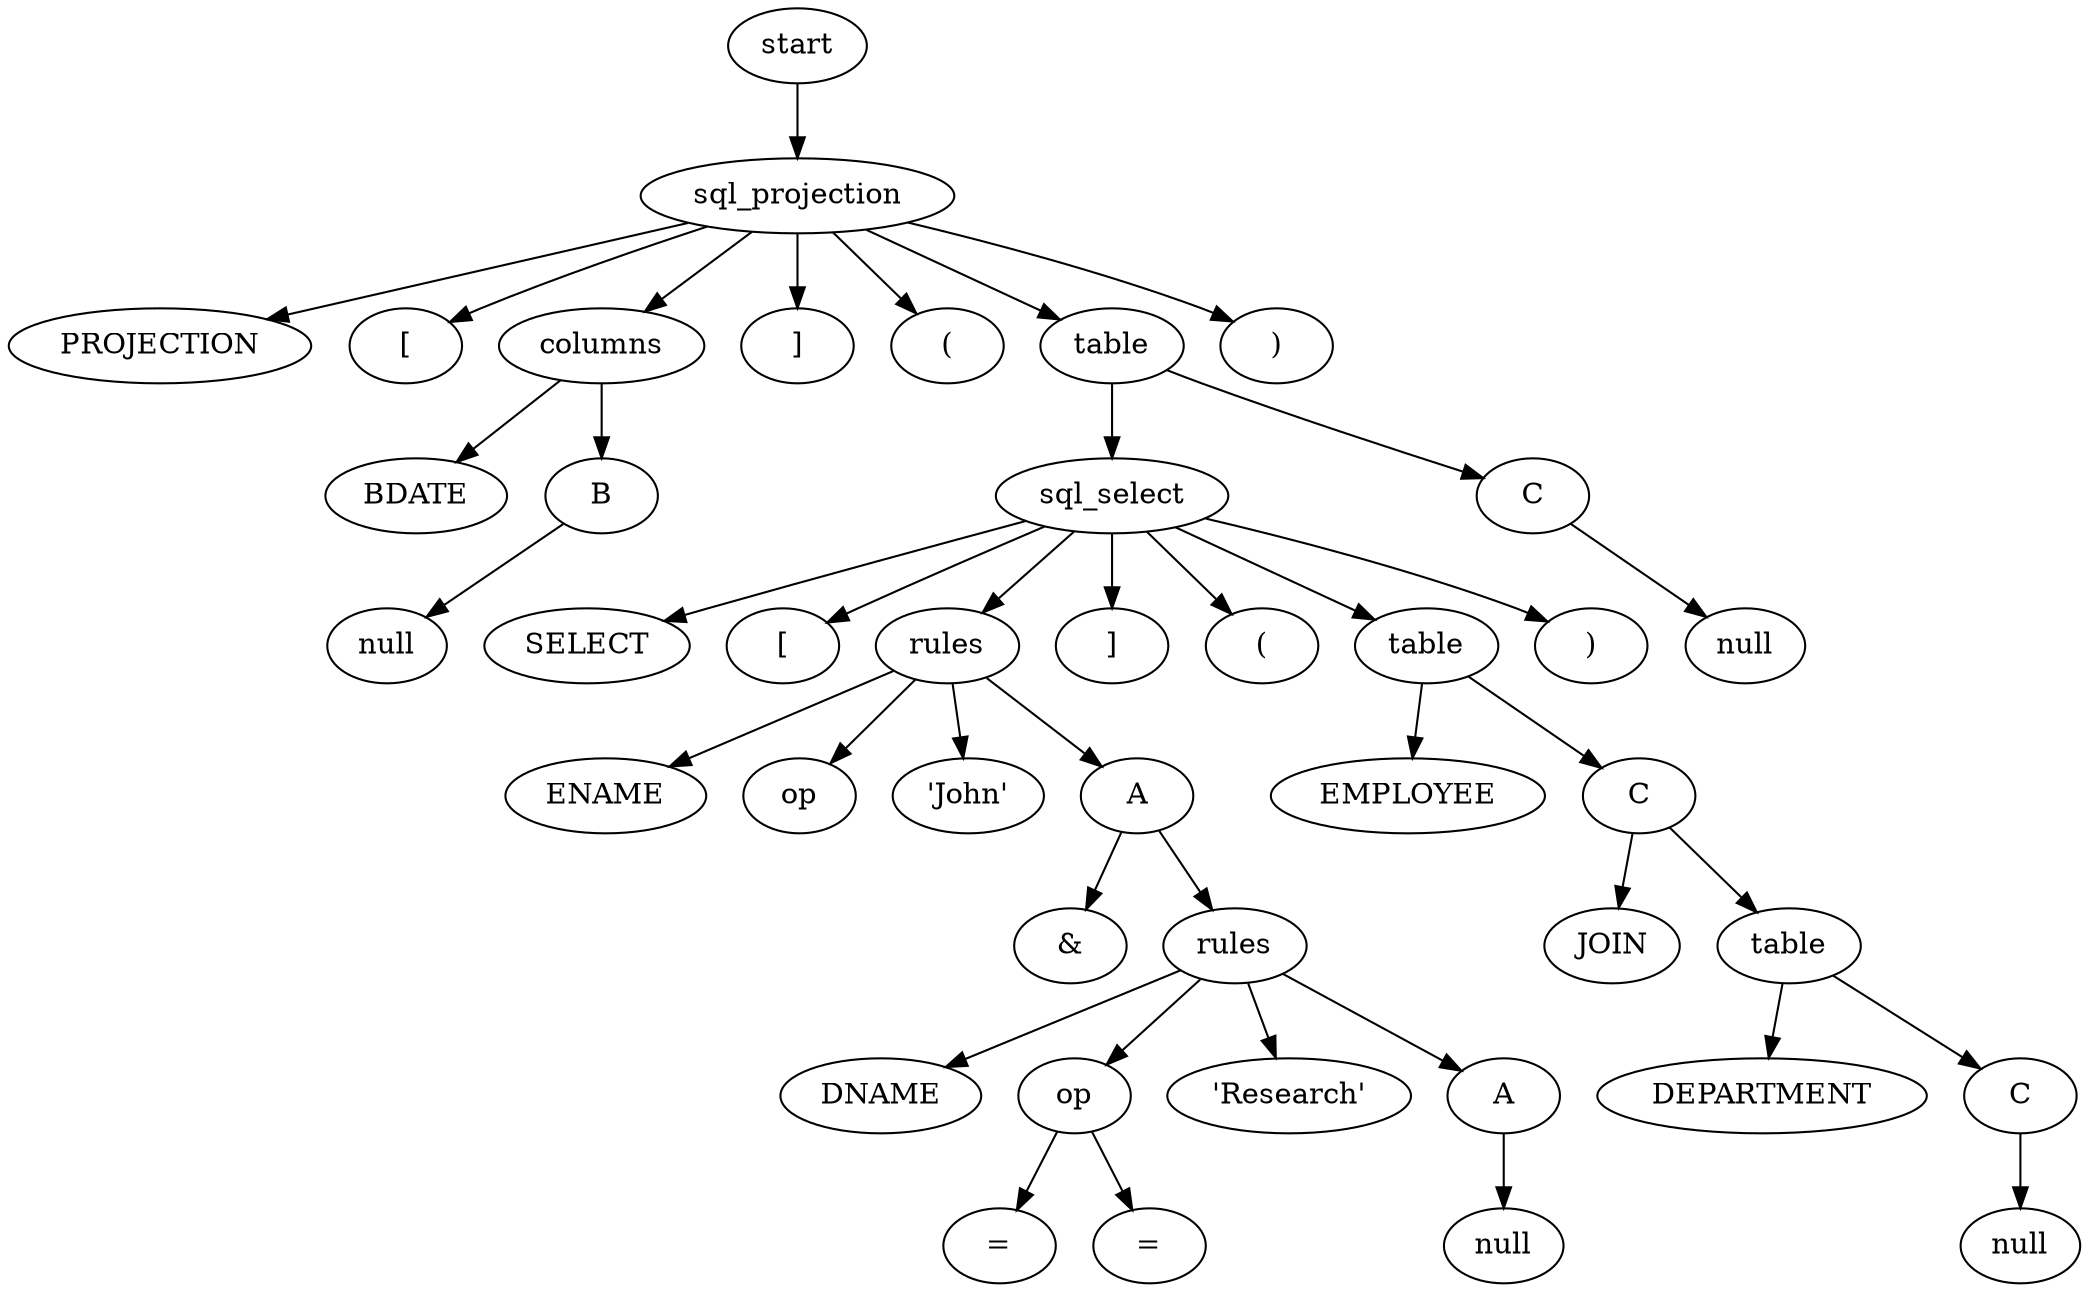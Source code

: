// Tree
digraph {
	1 [label=start]
	2 [label=sql_projection]
		1 -> 2
	3 [label=PROJECTION]
		2 -> 3
	4 [label="["]
		2 -> 4
	5 [label=columns]
		2 -> 5
	6 [label="]"]
		2 -> 6
	7 [label="("]
		2 -> 7
	8 [label=table]
		2 -> 8
	9 [label=")"]
		2 -> 9
	10 [label=sql_select]
		8 -> 10
	11 [label=C]
		8 -> 11
	12 [label=null]
		11 -> 12
	13 [label=SELECT]
		10 -> 13
	14 [label="["]
		10 -> 14
	15 [label=rules]
		10 -> 15
	16 [label="]"]
		10 -> 16
	17 [label="("]
		10 -> 17
	18 [label=table]
		10 -> 18
	19 [label=")"]
		10 -> 19
	20 [label=EMPLOYEE]
		18 -> 20
	21 [label=C]
		18 -> 21
	22 [label=JOIN]
		21 -> 22
	23 [label=table]
		21 -> 23
	24 [label=DEPARTMENT]
		23 -> 24
	25 [label=C]
		23 -> 25
	26 [label=null]
		25 -> 26
	27 [label=ENAME]
		15 -> 27
	28 [label=op]
		15 -> 28
	29 [label="'John'"]
		15 -> 29
	30 [label=A]
		15 -> 30
	31 [label="&"]
		30 -> 31
	32 [label=rules]
		30 -> 32
	33 [label=DNAME]
		32 -> 33
	34 [label=op]
		32 -> 34
	35 [label="'Research'"]
		32 -> 35
	36 [label=A]
		32 -> 36
	37 [label=null]
		36 -> 37
	38 [label="="]
		34 -> 38
	39 [label="="]
		34 -> 39
	40 [label=BDATE]
		5 -> 40
	41 [label=B]
		5 -> 41
	42 [label=null]
		41 -> 42
}
